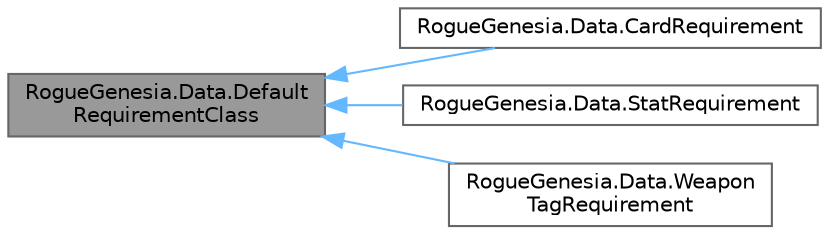 digraph "RogueGenesia.Data.DefaultRequirementClass"
{
 // LATEX_PDF_SIZE
  bgcolor="transparent";
  edge [fontname=Helvetica,fontsize=10,labelfontname=Helvetica,labelfontsize=10];
  node [fontname=Helvetica,fontsize=10,shape=box,height=0.2,width=0.4];
  rankdir="LR";
  Node1 [label="RogueGenesia.Data.Default\lRequirementClass",height=0.2,width=0.4,color="gray40", fillcolor="grey60", style="filled", fontcolor="black",tooltip=" "];
  Node1 -> Node2 [dir="back",color="steelblue1",style="solid"];
  Node2 [label="RogueGenesia.Data.CardRequirement",height=0.2,width=0.4,color="gray40", fillcolor="white", style="filled",URL="$class_rogue_genesia_1_1_data_1_1_card_requirement.html",tooltip=" "];
  Node1 -> Node3 [dir="back",color="steelblue1",style="solid"];
  Node3 [label="RogueGenesia.Data.StatRequirement",height=0.2,width=0.4,color="gray40", fillcolor="white", style="filled",URL="$class_rogue_genesia_1_1_data_1_1_stat_requirement.html",tooltip=" "];
  Node1 -> Node4 [dir="back",color="steelblue1",style="solid"];
  Node4 [label="RogueGenesia.Data.Weapon\lTagRequirement",height=0.2,width=0.4,color="gray40", fillcolor="white", style="filled",URL="$class_rogue_genesia_1_1_data_1_1_weapon_tag_requirement.html",tooltip=" "];
}
